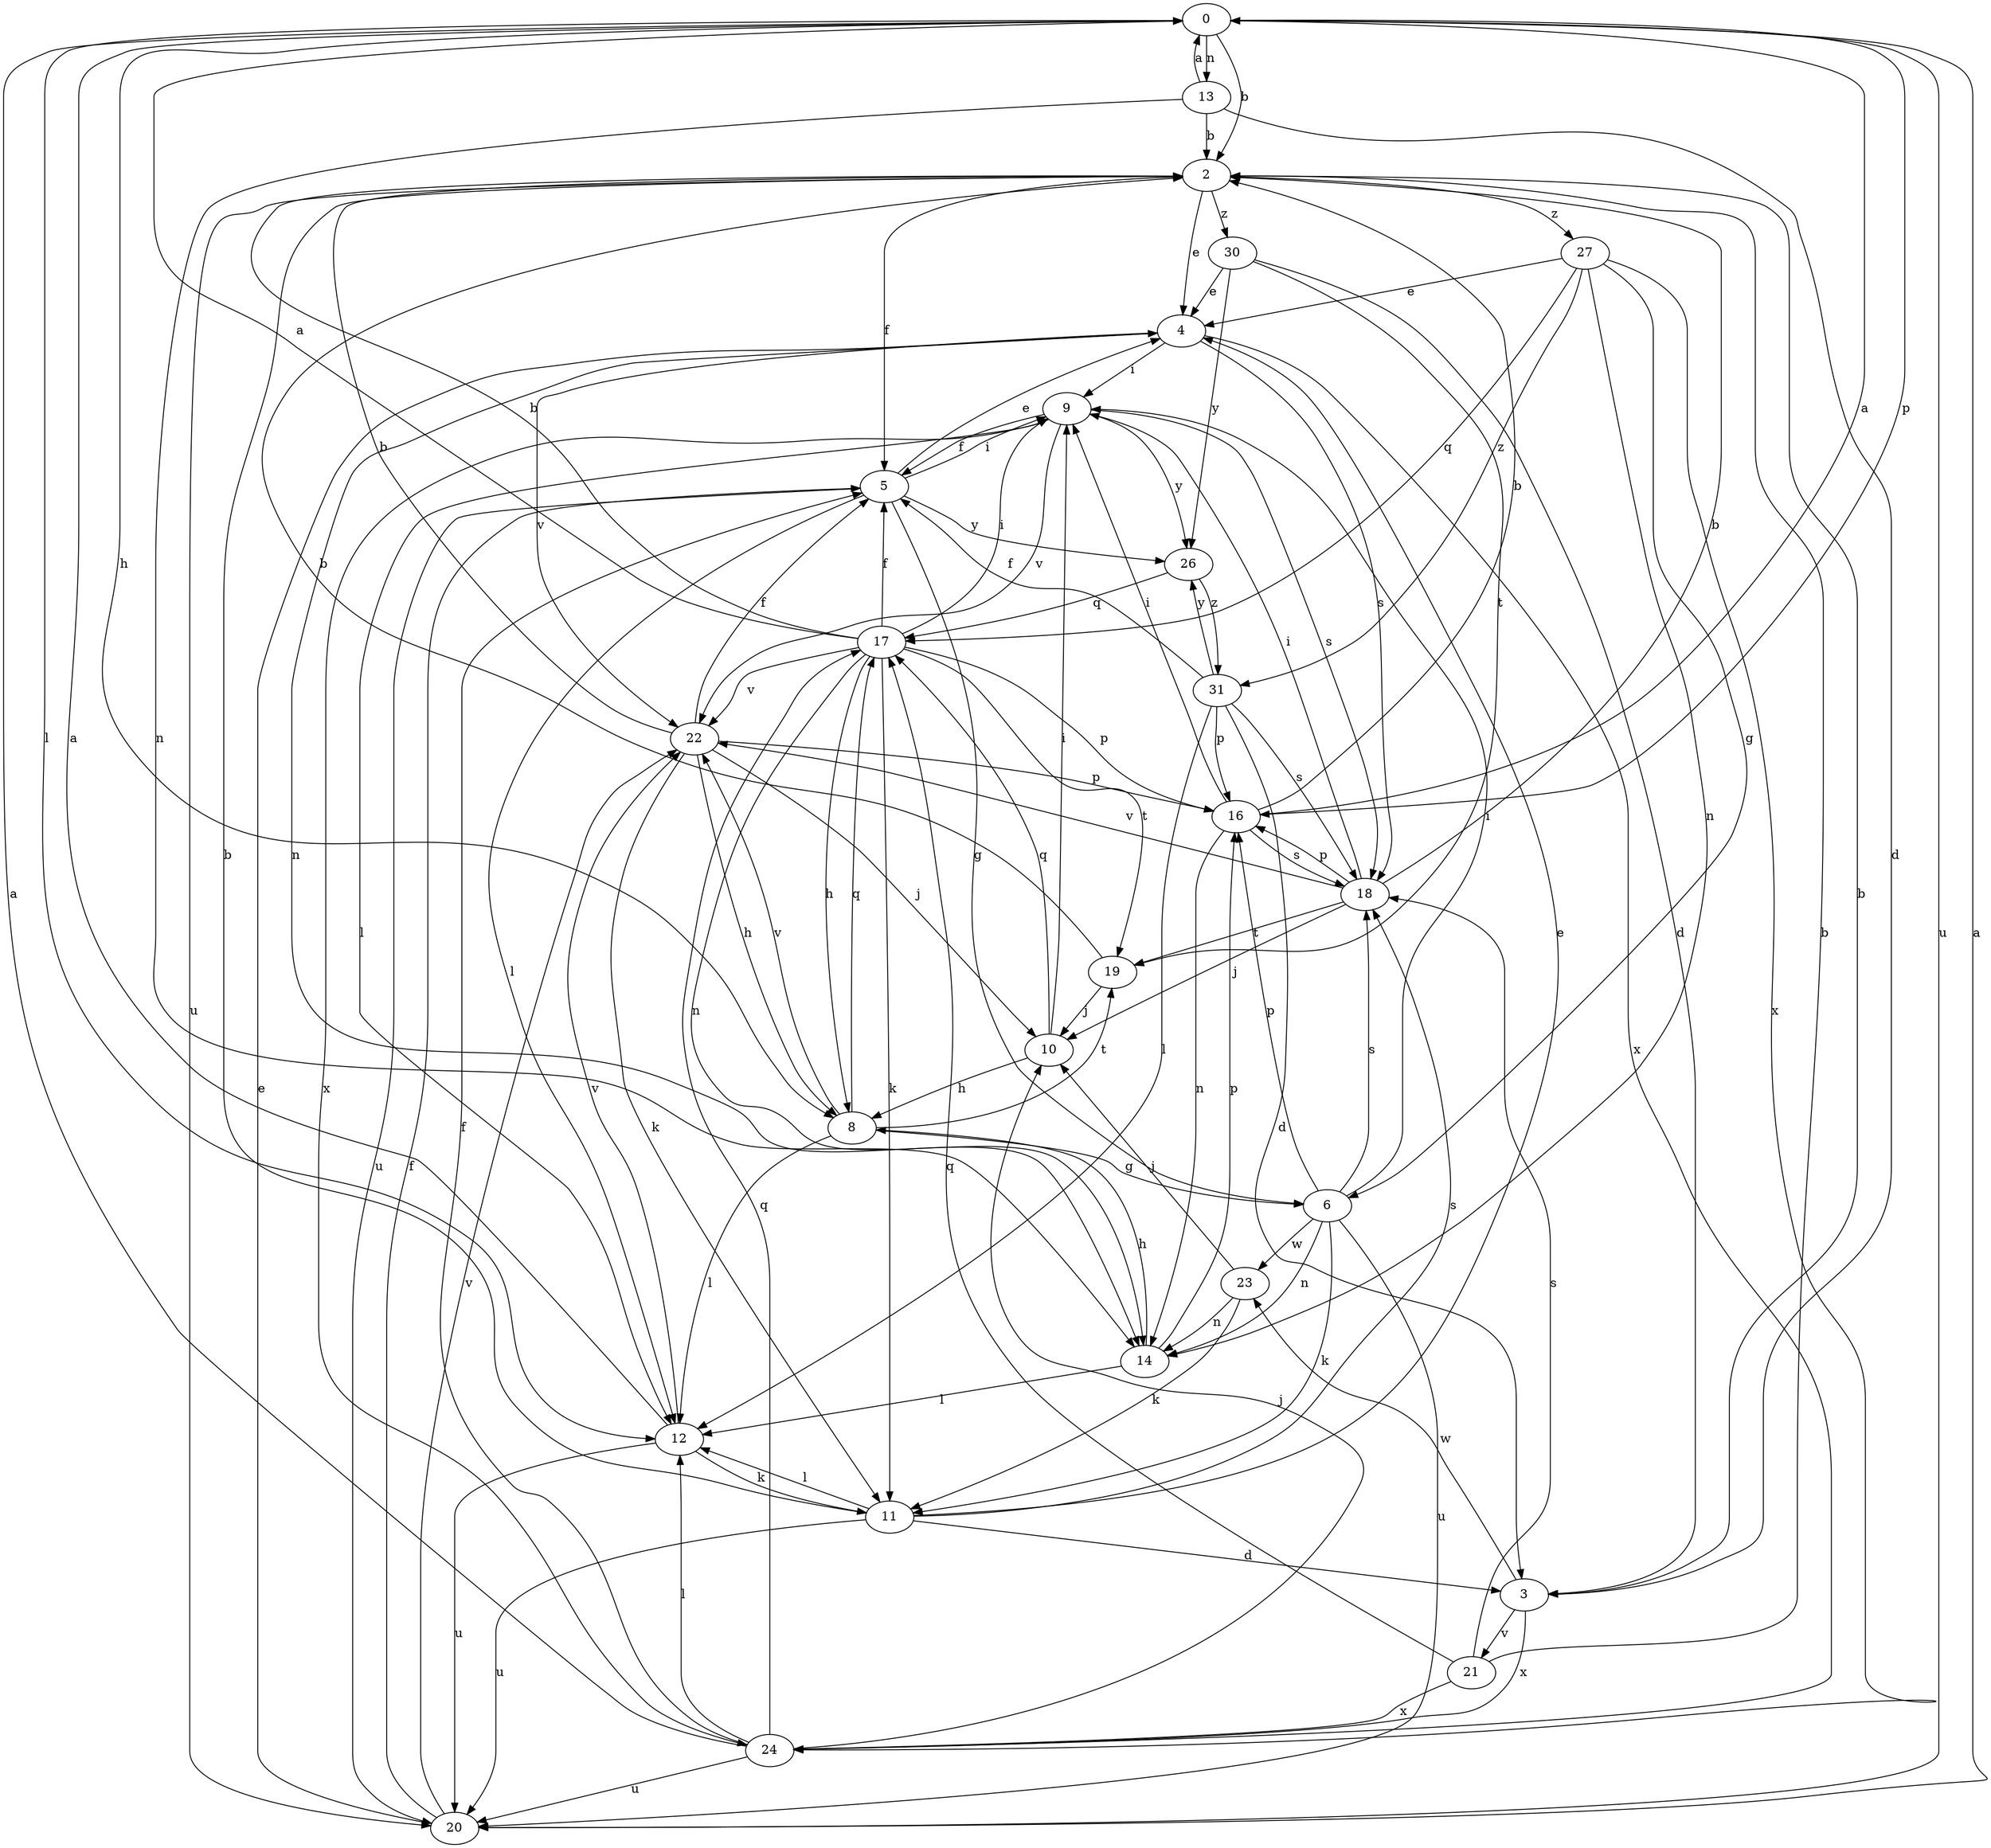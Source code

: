strict digraph  {
0;
2;
3;
4;
5;
6;
8;
9;
10;
11;
12;
13;
14;
16;
17;
18;
19;
20;
21;
22;
23;
24;
26;
27;
30;
31;
0 -> 2  [label=b];
0 -> 8  [label=h];
0 -> 12  [label=l];
0 -> 13  [label=n];
0 -> 16  [label=p];
0 -> 20  [label=u];
2 -> 4  [label=e];
2 -> 5  [label=f];
2 -> 20  [label=u];
2 -> 27  [label=z];
2 -> 30  [label=z];
3 -> 2  [label=b];
3 -> 21  [label=v];
3 -> 23  [label=w];
3 -> 24  [label=x];
4 -> 9  [label=i];
4 -> 14  [label=n];
4 -> 18  [label=s];
4 -> 22  [label=v];
4 -> 24  [label=x];
5 -> 4  [label=e];
5 -> 6  [label=g];
5 -> 9  [label=i];
5 -> 12  [label=l];
5 -> 20  [label=u];
5 -> 26  [label=y];
6 -> 9  [label=i];
6 -> 11  [label=k];
6 -> 14  [label=n];
6 -> 16  [label=p];
6 -> 18  [label=s];
6 -> 20  [label=u];
6 -> 23  [label=w];
8 -> 6  [label=g];
8 -> 12  [label=l];
8 -> 17  [label=q];
8 -> 19  [label=t];
8 -> 22  [label=v];
9 -> 5  [label=f];
9 -> 12  [label=l];
9 -> 18  [label=s];
9 -> 22  [label=v];
9 -> 24  [label=x];
9 -> 26  [label=y];
10 -> 8  [label=h];
10 -> 9  [label=i];
10 -> 17  [label=q];
11 -> 2  [label=b];
11 -> 3  [label=d];
11 -> 4  [label=e];
11 -> 12  [label=l];
11 -> 18  [label=s];
11 -> 20  [label=u];
12 -> 0  [label=a];
12 -> 11  [label=k];
12 -> 20  [label=u];
12 -> 22  [label=v];
13 -> 0  [label=a];
13 -> 2  [label=b];
13 -> 3  [label=d];
13 -> 14  [label=n];
14 -> 8  [label=h];
14 -> 12  [label=l];
14 -> 16  [label=p];
16 -> 0  [label=a];
16 -> 2  [label=b];
16 -> 9  [label=i];
16 -> 14  [label=n];
16 -> 18  [label=s];
17 -> 0  [label=a];
17 -> 2  [label=b];
17 -> 5  [label=f];
17 -> 8  [label=h];
17 -> 9  [label=i];
17 -> 11  [label=k];
17 -> 14  [label=n];
17 -> 16  [label=p];
17 -> 19  [label=t];
17 -> 22  [label=v];
18 -> 2  [label=b];
18 -> 9  [label=i];
18 -> 10  [label=j];
18 -> 16  [label=p];
18 -> 19  [label=t];
18 -> 22  [label=v];
19 -> 2  [label=b];
19 -> 10  [label=j];
20 -> 0  [label=a];
20 -> 4  [label=e];
20 -> 5  [label=f];
20 -> 22  [label=v];
21 -> 2  [label=b];
21 -> 17  [label=q];
21 -> 18  [label=s];
21 -> 24  [label=x];
22 -> 2  [label=b];
22 -> 5  [label=f];
22 -> 8  [label=h];
22 -> 10  [label=j];
22 -> 11  [label=k];
22 -> 16  [label=p];
23 -> 10  [label=j];
23 -> 11  [label=k];
23 -> 14  [label=n];
24 -> 0  [label=a];
24 -> 5  [label=f];
24 -> 10  [label=j];
24 -> 12  [label=l];
24 -> 17  [label=q];
24 -> 20  [label=u];
26 -> 17  [label=q];
26 -> 31  [label=z];
27 -> 4  [label=e];
27 -> 6  [label=g];
27 -> 14  [label=n];
27 -> 17  [label=q];
27 -> 24  [label=x];
27 -> 31  [label=z];
30 -> 3  [label=d];
30 -> 4  [label=e];
30 -> 19  [label=t];
30 -> 26  [label=y];
31 -> 3  [label=d];
31 -> 5  [label=f];
31 -> 12  [label=l];
31 -> 16  [label=p];
31 -> 18  [label=s];
31 -> 26  [label=y];
}

